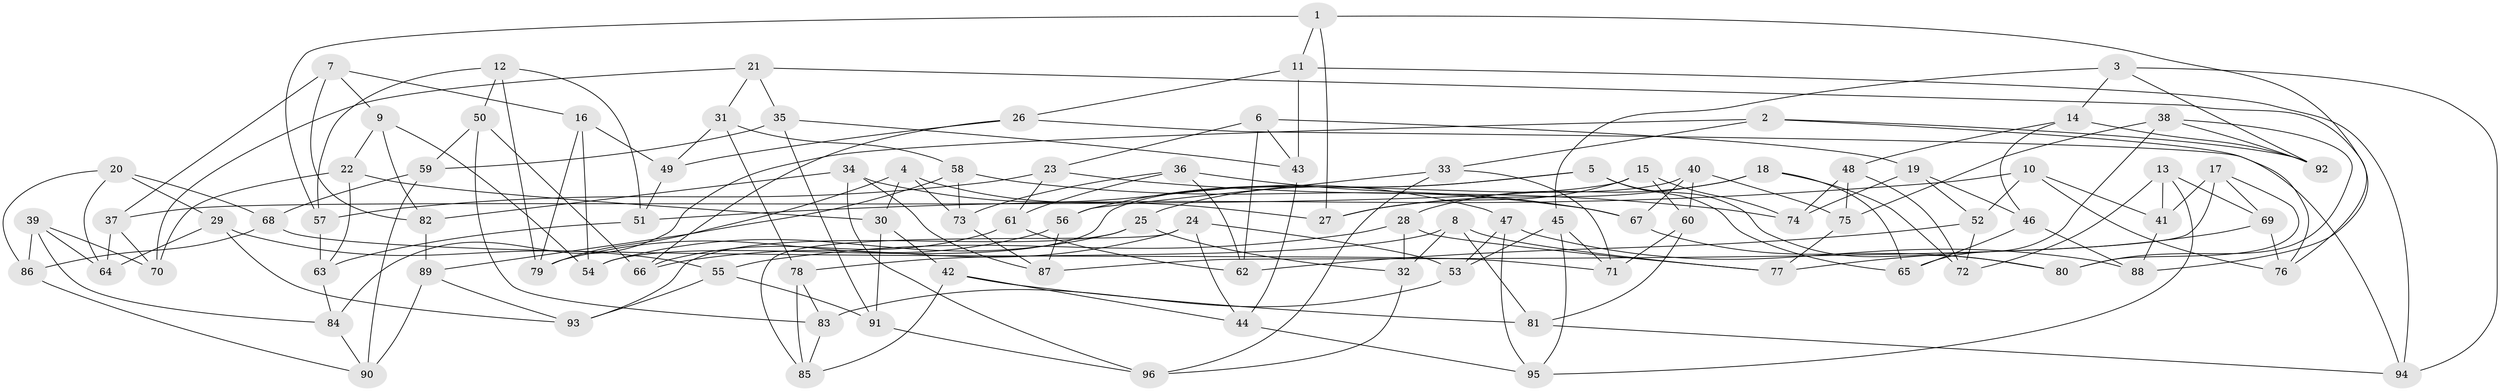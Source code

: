 // Generated by graph-tools (version 1.1) at 2025/11/02/27/25 16:11:48]
// undirected, 96 vertices, 192 edges
graph export_dot {
graph [start="1"]
  node [color=gray90,style=filled];
  1;
  2;
  3;
  4;
  5;
  6;
  7;
  8;
  9;
  10;
  11;
  12;
  13;
  14;
  15;
  16;
  17;
  18;
  19;
  20;
  21;
  22;
  23;
  24;
  25;
  26;
  27;
  28;
  29;
  30;
  31;
  32;
  33;
  34;
  35;
  36;
  37;
  38;
  39;
  40;
  41;
  42;
  43;
  44;
  45;
  46;
  47;
  48;
  49;
  50;
  51;
  52;
  53;
  54;
  55;
  56;
  57;
  58;
  59;
  60;
  61;
  62;
  63;
  64;
  65;
  66;
  67;
  68;
  69;
  70;
  71;
  72;
  73;
  74;
  75;
  76;
  77;
  78;
  79;
  80;
  81;
  82;
  83;
  84;
  85;
  86;
  87;
  88;
  89;
  90;
  91;
  92;
  93;
  94;
  95;
  96;
  1 -- 27;
  1 -- 57;
  1 -- 88;
  1 -- 11;
  2 -- 76;
  2 -- 92;
  2 -- 33;
  2 -- 84;
  3 -- 14;
  3 -- 92;
  3 -- 45;
  3 -- 94;
  4 -- 73;
  4 -- 30;
  4 -- 79;
  4 -- 27;
  5 -- 65;
  5 -- 56;
  5 -- 80;
  5 -- 25;
  6 -- 43;
  6 -- 62;
  6 -- 23;
  6 -- 19;
  7 -- 9;
  7 -- 82;
  7 -- 16;
  7 -- 37;
  8 -- 77;
  8 -- 32;
  8 -- 81;
  8 -- 78;
  9 -- 22;
  9 -- 82;
  9 -- 54;
  10 -- 76;
  10 -- 52;
  10 -- 41;
  10 -- 51;
  11 -- 43;
  11 -- 94;
  11 -- 26;
  12 -- 51;
  12 -- 57;
  12 -- 79;
  12 -- 50;
  13 -- 69;
  13 -- 41;
  13 -- 72;
  13 -- 95;
  14 -- 48;
  14 -- 92;
  14 -- 46;
  15 -- 27;
  15 -- 74;
  15 -- 37;
  15 -- 60;
  16 -- 54;
  16 -- 79;
  16 -- 49;
  17 -- 80;
  17 -- 87;
  17 -- 69;
  17 -- 41;
  18 -- 28;
  18 -- 65;
  18 -- 27;
  18 -- 72;
  19 -- 46;
  19 -- 74;
  19 -- 52;
  20 -- 64;
  20 -- 86;
  20 -- 68;
  20 -- 29;
  21 -- 35;
  21 -- 31;
  21 -- 70;
  21 -- 76;
  22 -- 63;
  22 -- 70;
  22 -- 30;
  23 -- 61;
  23 -- 74;
  23 -- 57;
  24 -- 66;
  24 -- 85;
  24 -- 44;
  24 -- 53;
  25 -- 54;
  25 -- 32;
  25 -- 93;
  26 -- 66;
  26 -- 94;
  26 -- 49;
  28 -- 77;
  28 -- 32;
  28 -- 55;
  29 -- 93;
  29 -- 64;
  29 -- 55;
  30 -- 91;
  30 -- 42;
  31 -- 58;
  31 -- 78;
  31 -- 49;
  32 -- 96;
  33 -- 56;
  33 -- 71;
  33 -- 96;
  34 -- 82;
  34 -- 87;
  34 -- 96;
  34 -- 47;
  35 -- 59;
  35 -- 43;
  35 -- 91;
  36 -- 73;
  36 -- 61;
  36 -- 67;
  36 -- 62;
  37 -- 70;
  37 -- 64;
  38 -- 92;
  38 -- 75;
  38 -- 80;
  38 -- 65;
  39 -- 84;
  39 -- 70;
  39 -- 64;
  39 -- 86;
  40 -- 75;
  40 -- 54;
  40 -- 60;
  40 -- 67;
  41 -- 88;
  42 -- 81;
  42 -- 85;
  42 -- 44;
  43 -- 44;
  44 -- 95;
  45 -- 95;
  45 -- 53;
  45 -- 71;
  46 -- 65;
  46 -- 88;
  47 -- 88;
  47 -- 95;
  47 -- 53;
  48 -- 75;
  48 -- 74;
  48 -- 72;
  49 -- 51;
  50 -- 59;
  50 -- 83;
  50 -- 66;
  51 -- 63;
  52 -- 62;
  52 -- 72;
  53 -- 83;
  55 -- 93;
  55 -- 91;
  56 -- 79;
  56 -- 87;
  57 -- 63;
  58 -- 67;
  58 -- 89;
  58 -- 73;
  59 -- 90;
  59 -- 68;
  60 -- 71;
  60 -- 81;
  61 -- 62;
  61 -- 66;
  63 -- 84;
  67 -- 80;
  68 -- 86;
  68 -- 71;
  69 -- 76;
  69 -- 77;
  73 -- 87;
  75 -- 77;
  78 -- 85;
  78 -- 83;
  81 -- 94;
  82 -- 89;
  83 -- 85;
  84 -- 90;
  86 -- 90;
  89 -- 90;
  89 -- 93;
  91 -- 96;
}
